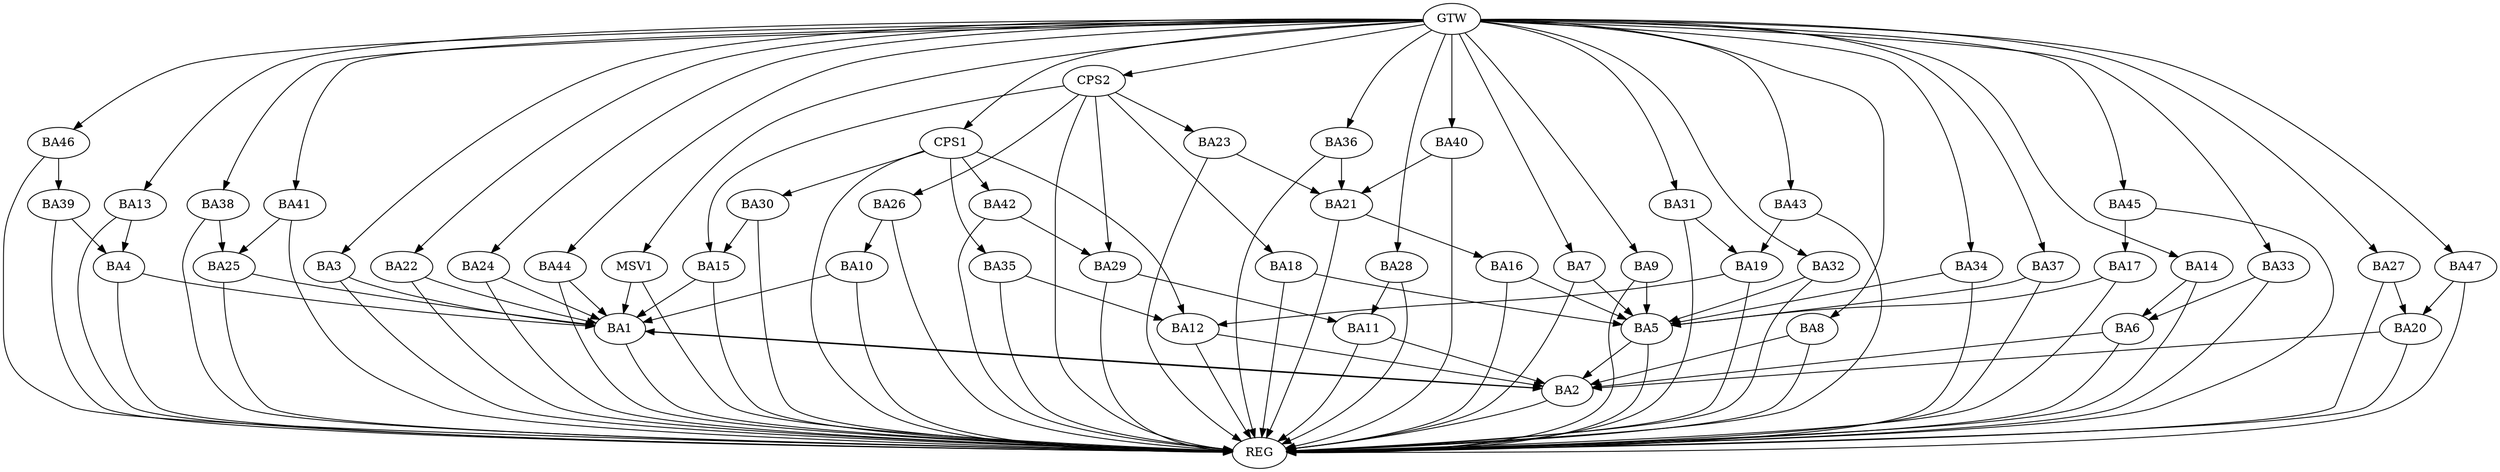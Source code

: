 strict digraph G {
  BA1 [ label="BA1" ];
  BA2 [ label="BA2" ];
  BA3 [ label="BA3" ];
  BA4 [ label="BA4" ];
  BA5 [ label="BA5" ];
  BA6 [ label="BA6" ];
  BA7 [ label="BA7" ];
  BA8 [ label="BA8" ];
  BA9 [ label="BA9" ];
  BA10 [ label="BA10" ];
  BA11 [ label="BA11" ];
  BA12 [ label="BA12" ];
  BA13 [ label="BA13" ];
  BA14 [ label="BA14" ];
  BA15 [ label="BA15" ];
  BA16 [ label="BA16" ];
  BA17 [ label="BA17" ];
  BA18 [ label="BA18" ];
  BA19 [ label="BA19" ];
  BA20 [ label="BA20" ];
  BA21 [ label="BA21" ];
  BA22 [ label="BA22" ];
  BA23 [ label="BA23" ];
  BA24 [ label="BA24" ];
  BA25 [ label="BA25" ];
  BA26 [ label="BA26" ];
  BA27 [ label="BA27" ];
  BA28 [ label="BA28" ];
  BA29 [ label="BA29" ];
  BA30 [ label="BA30" ];
  BA31 [ label="BA31" ];
  BA32 [ label="BA32" ];
  BA33 [ label="BA33" ];
  BA34 [ label="BA34" ];
  BA35 [ label="BA35" ];
  BA36 [ label="BA36" ];
  BA37 [ label="BA37" ];
  BA38 [ label="BA38" ];
  BA39 [ label="BA39" ];
  BA40 [ label="BA40" ];
  BA41 [ label="BA41" ];
  BA42 [ label="BA42" ];
  BA43 [ label="BA43" ];
  BA44 [ label="BA44" ];
  BA45 [ label="BA45" ];
  BA46 [ label="BA46" ];
  BA47 [ label="BA47" ];
  CPS1 [ label="CPS1" ];
  CPS2 [ label="CPS2" ];
  GTW [ label="GTW" ];
  REG [ label="REG" ];
  MSV1 [ label="MSV1" ];
  BA1 -> BA2;
  BA2 -> BA1;
  BA3 -> BA1;
  BA4 -> BA1;
  BA5 -> BA2;
  BA6 -> BA2;
  BA7 -> BA5;
  BA8 -> BA2;
  BA9 -> BA5;
  BA10 -> BA1;
  BA11 -> BA2;
  BA12 -> BA2;
  BA13 -> BA4;
  BA14 -> BA6;
  BA15 -> BA1;
  BA16 -> BA5;
  BA17 -> BA5;
  BA18 -> BA5;
  BA19 -> BA12;
  BA20 -> BA2;
  BA21 -> BA16;
  BA22 -> BA1;
  BA23 -> BA21;
  BA24 -> BA1;
  BA25 -> BA1;
  BA26 -> BA10;
  BA27 -> BA20;
  BA28 -> BA11;
  BA29 -> BA11;
  BA30 -> BA15;
  BA31 -> BA19;
  BA32 -> BA5;
  BA33 -> BA6;
  BA34 -> BA5;
  BA35 -> BA12;
  BA36 -> BA21;
  BA37 -> BA5;
  BA38 -> BA25;
  BA39 -> BA4;
  BA40 -> BA21;
  BA41 -> BA25;
  BA42 -> BA29;
  BA43 -> BA19;
  BA44 -> BA1;
  BA45 -> BA17;
  BA46 -> BA39;
  BA47 -> BA20;
  CPS1 -> BA35;
  CPS1 -> BA12;
  CPS1 -> BA30;
  CPS1 -> BA42;
  CPS2 -> BA26;
  CPS2 -> BA23;
  CPS2 -> BA18;
  CPS2 -> BA29;
  CPS2 -> BA15;
  GTW -> BA3;
  GTW -> BA7;
  GTW -> BA8;
  GTW -> BA9;
  GTW -> BA13;
  GTW -> BA14;
  GTW -> BA22;
  GTW -> BA24;
  GTW -> BA27;
  GTW -> BA28;
  GTW -> BA31;
  GTW -> BA32;
  GTW -> BA33;
  GTW -> BA34;
  GTW -> BA36;
  GTW -> BA37;
  GTW -> BA38;
  GTW -> BA40;
  GTW -> BA41;
  GTW -> BA43;
  GTW -> BA44;
  GTW -> BA45;
  GTW -> BA46;
  GTW -> BA47;
  GTW -> CPS1;
  GTW -> CPS2;
  BA1 -> REG;
  BA2 -> REG;
  BA3 -> REG;
  BA4 -> REG;
  BA5 -> REG;
  BA6 -> REG;
  BA7 -> REG;
  BA8 -> REG;
  BA9 -> REG;
  BA10 -> REG;
  BA11 -> REG;
  BA12 -> REG;
  BA13 -> REG;
  BA14 -> REG;
  BA15 -> REG;
  BA16 -> REG;
  BA17 -> REG;
  BA18 -> REG;
  BA19 -> REG;
  BA20 -> REG;
  BA21 -> REG;
  BA22 -> REG;
  BA23 -> REG;
  BA24 -> REG;
  BA25 -> REG;
  BA26 -> REG;
  BA27 -> REG;
  BA28 -> REG;
  BA29 -> REG;
  BA30 -> REG;
  BA31 -> REG;
  BA32 -> REG;
  BA33 -> REG;
  BA34 -> REG;
  BA35 -> REG;
  BA36 -> REG;
  BA37 -> REG;
  BA38 -> REG;
  BA39 -> REG;
  BA40 -> REG;
  BA41 -> REG;
  BA42 -> REG;
  BA43 -> REG;
  BA44 -> REG;
  BA45 -> REG;
  BA46 -> REG;
  BA47 -> REG;
  CPS1 -> REG;
  CPS2 -> REG;
  MSV1 -> BA1;
  GTW -> MSV1;
  MSV1 -> REG;
}
